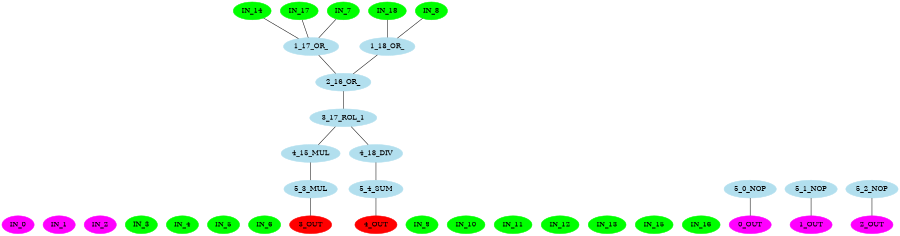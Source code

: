 digraph EACircuit {
rankdir=BT;
edge [dir=none];
size="6,6";
ordering=out;
node [color=magenta, style=filled];
"IN_0";
"IN_1";
"IN_2";
node [color=green, style=filled];
"IN_3";
"IN_4";
"IN_5";
"IN_6";
"IN_7";
"IN_8";
"IN_9";
"IN_10";
"IN_11";
"IN_12";
"IN_13";
"IN_14";
"IN_15";
"IN_16";
"IN_17";
"IN_18";
node [color=lightblue2, style=filled];
{ rank=same; "1_17_OR_"; "1_18_OR_"; }
"1_17_OR_" -> "IN_14";
"1_17_OR_" -> "IN_17";
"1_17_OR_" -> "IN_7";
"1_18_OR_" -> "IN_18";
"1_18_OR_" -> "IN_8";
node [color=lightblue2, style=filled];
{ rank=same; "2_16_OR_"; }
"2_16_OR_" -> "1_17_OR_";
"2_16_OR_" -> "1_18_OR_";
node [color=lightblue2, style=filled];
{ rank=same; "3_17_ROL_1"; }
"3_17_ROL_1" -> "2_16_OR_";
node [color=lightblue2, style=filled];
{ rank=same; "4_15_MUL"; "4_18_DIV"; }
"4_15_MUL" -> "3_17_ROL_1";
"4_18_DIV" -> "3_17_ROL_1";
node [color=lightblue2, style=filled];
{ rank=same; "5_0_NOP"; "5_1_NOP"; "5_2_NOP"; "5_3_MUL"; "5_4_SUM"; }
"5_3_MUL" -> "4_15_MUL";
"5_4_SUM" -> "4_18_DIV";
node [color=magenta];
"0_OUT" -> "5_0_NOP";
"1_OUT" -> "5_1_NOP";
"2_OUT" -> "5_2_NOP";
node [color=red];
"3_OUT" -> "5_3_MUL";
"4_OUT" -> "5_4_SUM";
}